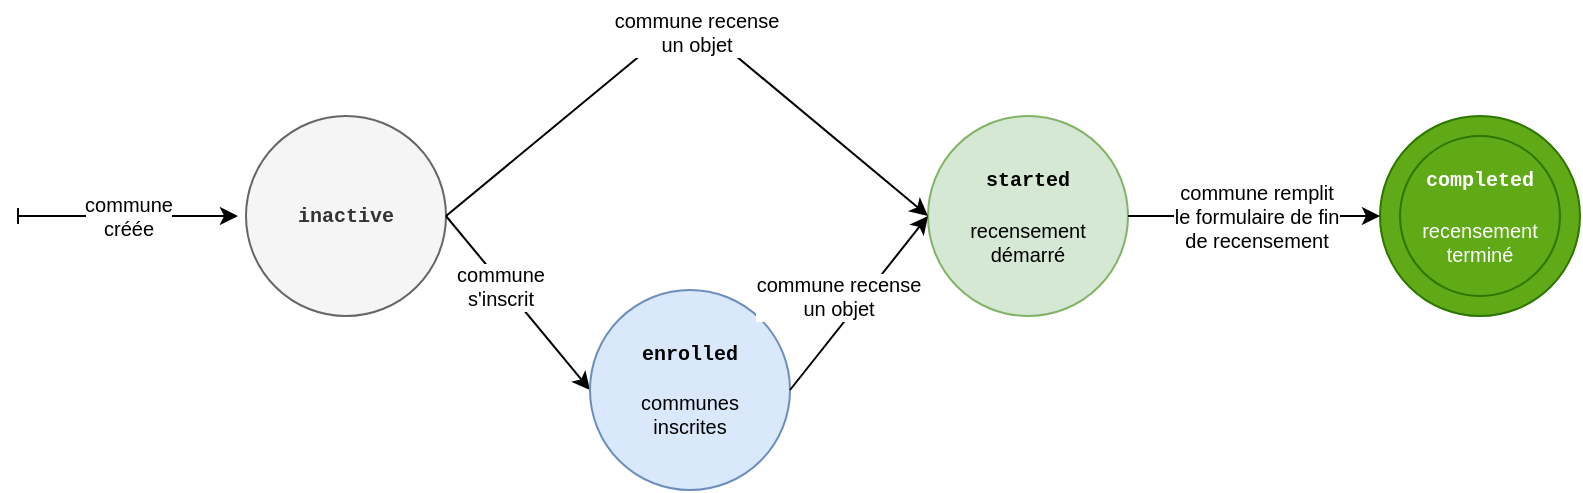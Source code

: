 <mxfile version="17.1.3" type="device"><diagram id="C5RBs43oDa-KdzZeNtuy" name="Page-1"><mxGraphModel dx="1645" dy="2580" grid="1" gridSize="10" guides="1" tooltips="1" connect="1" arrows="1" fold="1" page="1" pageScale="1" pageWidth="827" pageHeight="1169" math="0" shadow="0"><root><mxCell id="WIyWlLk6GJQsqaUBKTNV-0"/><mxCell id="WIyWlLk6GJQsqaUBKTNV-1" parent="WIyWlLk6GJQsqaUBKTNV-0"/><mxCell id="dOY4OqXhyVgqgm17cTFT-2" value="&lt;b&gt;&lt;font style=&quot;font-size: 10px&quot; face=&quot;Courier New&quot;&gt;inactive&lt;/font&gt;&lt;/b&gt;" style="ellipse;whiteSpace=wrap;html=1;aspect=fixed;fontSize=10;fillColor=#f5f5f5;fontColor=#333333;strokeColor=#666666;" parent="WIyWlLk6GJQsqaUBKTNV-1" vertex="1"><mxGeometry x="130" y="150" width="100" height="100" as="geometry"/></mxCell><mxCell id="dOY4OqXhyVgqgm17cTFT-4" value="" style="group;fontSize=10;" parent="WIyWlLk6GJQsqaUBKTNV-1" vertex="1" connectable="0"><mxGeometry x="697" y="150" width="100" height="100" as="geometry"/></mxCell><mxCell id="dOY4OqXhyVgqgm17cTFT-1" value="" style="ellipse;whiteSpace=wrap;html=1;aspect=fixed;fontSize=10;fillColor=#60a917;fontColor=#ffffff;strokeColor=#2D7600;" parent="dOY4OqXhyVgqgm17cTFT-4" vertex="1"><mxGeometry width="100" height="100" as="geometry"/></mxCell><mxCell id="dOY4OqXhyVgqgm17cTFT-0" value="&lt;font style=&quot;font-size: 10px&quot; face=&quot;Courier New&quot;&gt;&lt;b&gt;completed&lt;/b&gt;&lt;br style=&quot;font-size: 10px&quot;&gt;&lt;br style=&quot;font-size: 10px&quot;&gt;&lt;/font&gt; recensement terminé" style="ellipse;whiteSpace=wrap;html=1;aspect=fixed;fontSize=10;fillColor=#60a917;fontColor=#ffffff;strokeColor=#2D7600;" parent="dOY4OqXhyVgqgm17cTFT-4" vertex="1"><mxGeometry x="10" y="10" width="80" height="80" as="geometry"/></mxCell><mxCell id="dOY4OqXhyVgqgm17cTFT-5" value="" style="endArrow=classic;html=1;rounded=0;exitX=1;exitY=0.5;exitDx=0;exitDy=0;fontSize=10;entryX=0;entryY=0.5;entryDx=0;entryDy=0;" parent="WIyWlLk6GJQsqaUBKTNV-1" source="dOY4OqXhyVgqgm17cTFT-2" target="dOY4OqXhyVgqgm17cTFT-7" edge="1"><mxGeometry width="50" height="50" relative="1" as="geometry"><mxPoint x="121" y="550" as="sourcePoint"/><mxPoint x="171" y="500" as="targetPoint"/></mxGeometry></mxCell><mxCell id="dOY4OqXhyVgqgm17cTFT-13" value="commune &lt;br style=&quot;font-size: 10px;&quot;&gt;s'inscrit" style="edgeLabel;html=1;align=center;verticalAlign=middle;resizable=0;points=[];fontSize=10;" parent="dOY4OqXhyVgqgm17cTFT-5" vertex="1" connectable="0"><mxGeometry x="-0.193" y="1" relative="1" as="geometry"><mxPoint x="-3" as="offset"/></mxGeometry></mxCell><mxCell id="dOY4OqXhyVgqgm17cTFT-6" value="commune &lt;br&gt;créée" style="endArrow=classic;html=1;rounded=0;startArrow=baseDash;startFill=0;fontSize=10;" parent="WIyWlLk6GJQsqaUBKTNV-1" edge="1"><mxGeometry width="50" height="50" relative="1" as="geometry"><mxPoint x="16" y="200" as="sourcePoint"/><mxPoint x="126" y="200" as="targetPoint"/></mxGeometry></mxCell><mxCell id="dOY4OqXhyVgqgm17cTFT-7" value="&lt;b&gt;&lt;font style=&quot;font-size: 10px&quot; face=&quot;Courier New&quot;&gt;enrolled&lt;/font&gt;&lt;/b&gt;&lt;br style=&quot;font-size: 10px&quot;&gt;&lt;br style=&quot;font-size: 10px&quot;&gt;communes &lt;br&gt;inscrites" style="ellipse;whiteSpace=wrap;html=1;aspect=fixed;fontSize=10;fillColor=#dae8fc;strokeColor=#6c8ebf;" parent="WIyWlLk6GJQsqaUBKTNV-1" vertex="1"><mxGeometry x="302" y="237" width="100" height="100" as="geometry"/></mxCell><mxCell id="dOY4OqXhyVgqgm17cTFT-8" value="&lt;p style=&quot;font-size: 10px&quot;&gt;&lt;font style=&quot;font-size: 10px&quot; face=&quot;Courier New&quot;&gt;&lt;b&gt;started&lt;/b&gt;&lt;br style=&quot;font-size: 10px&quot;&gt;&lt;br style=&quot;font-size: 10px&quot;&gt;&lt;/font&gt; recensement&lt;br&gt; démarré&lt;/p&gt;" style="ellipse;whiteSpace=wrap;html=1;aspect=fixed;fontSize=10;fillColor=#d5e8d4;strokeColor=#82b366;" parent="WIyWlLk6GJQsqaUBKTNV-1" vertex="1"><mxGeometry x="471" y="150" width="100" height="100" as="geometry"/></mxCell><mxCell id="dOY4OqXhyVgqgm17cTFT-10" value="" style="endArrow=classic;html=1;rounded=0;exitX=1;exitY=0.5;exitDx=0;exitDy=0;entryX=0;entryY=0.5;entryDx=0;entryDy=0;fontSize=10;" parent="WIyWlLk6GJQsqaUBKTNV-1" source="dOY4OqXhyVgqgm17cTFT-7" target="dOY4OqXhyVgqgm17cTFT-8" edge="1"><mxGeometry width="50" height="50" relative="1" as="geometry"><mxPoint x="237" y="250" as="sourcePoint"/><mxPoint x="237" y="290" as="targetPoint"/></mxGeometry></mxCell><mxCell id="dOY4OqXhyVgqgm17cTFT-14" value="commune recense&lt;br style=&quot;font-size: 10px;&quot;&gt; un objet" style="edgeLabel;html=1;align=center;verticalAlign=middle;resizable=0;points=[];fontColor=none;fontSize=10;" parent="dOY4OqXhyVgqgm17cTFT-10" vertex="1" connectable="0"><mxGeometry x="-0.036" y="2" relative="1" as="geometry"><mxPoint x="-8" y="-4" as="offset"/></mxGeometry></mxCell><mxCell id="dOY4OqXhyVgqgm17cTFT-11" value="" style="endArrow=classic;html=1;rounded=0;exitX=1;exitY=0.5;exitDx=0;exitDy=0;fontSize=10;entryX=0;entryY=0.5;entryDx=0;entryDy=0;" parent="WIyWlLk6GJQsqaUBKTNV-1" source="dOY4OqXhyVgqgm17cTFT-8" target="dOY4OqXhyVgqgm17cTFT-1" edge="1"><mxGeometry width="50" height="50" relative="1" as="geometry"><mxPoint x="237" y="390" as="sourcePoint"/><mxPoint x="681" y="200" as="targetPoint"/></mxGeometry></mxCell><mxCell id="dOY4OqXhyVgqgm17cTFT-17" value="commune remplit &lt;br&gt;le formulaire de fin &lt;br&gt;de recensement" style="edgeLabel;html=1;align=center;verticalAlign=middle;resizable=0;points=[];fontColor=none;fontSize=10;" parent="dOY4OqXhyVgqgm17cTFT-11" vertex="1" connectable="0"><mxGeometry x="0.018" relative="1" as="geometry"><mxPoint as="offset"/></mxGeometry></mxCell><mxCell id="dOY4OqXhyVgqgm17cTFT-12" value="" style="endArrow=classic;html=1;rounded=1;exitX=1;exitY=0.5;exitDx=0;exitDy=0;entryX=0;entryY=0.5;entryDx=0;entryDy=0;fontSize=10;" parent="WIyWlLk6GJQsqaUBKTNV-1" source="dOY4OqXhyVgqgm17cTFT-2" target="dOY4OqXhyVgqgm17cTFT-8" edge="1"><mxGeometry width="50" height="50" relative="1" as="geometry"><mxPoint x="237" y="250" as="sourcePoint"/><mxPoint x="237" y="290" as="targetPoint"/><Array as="points"><mxPoint x="351" y="100"/></Array></mxGeometry></mxCell><mxCell id="dOY4OqXhyVgqgm17cTFT-16" value="commune recense&lt;br style=&quot;font-size: 10px;&quot;&gt; un objet" style="edgeLabel;html=1;align=center;verticalAlign=middle;resizable=0;points=[];fontColor=none;fontSize=10;" parent="WIyWlLk6GJQsqaUBKTNV-1" vertex="1" connectable="0"><mxGeometry x="332" y="110" as="geometry"><mxPoint x="23" y="-2" as="offset"/></mxGeometry></mxCell></root></mxGraphModel></diagram></mxfile>